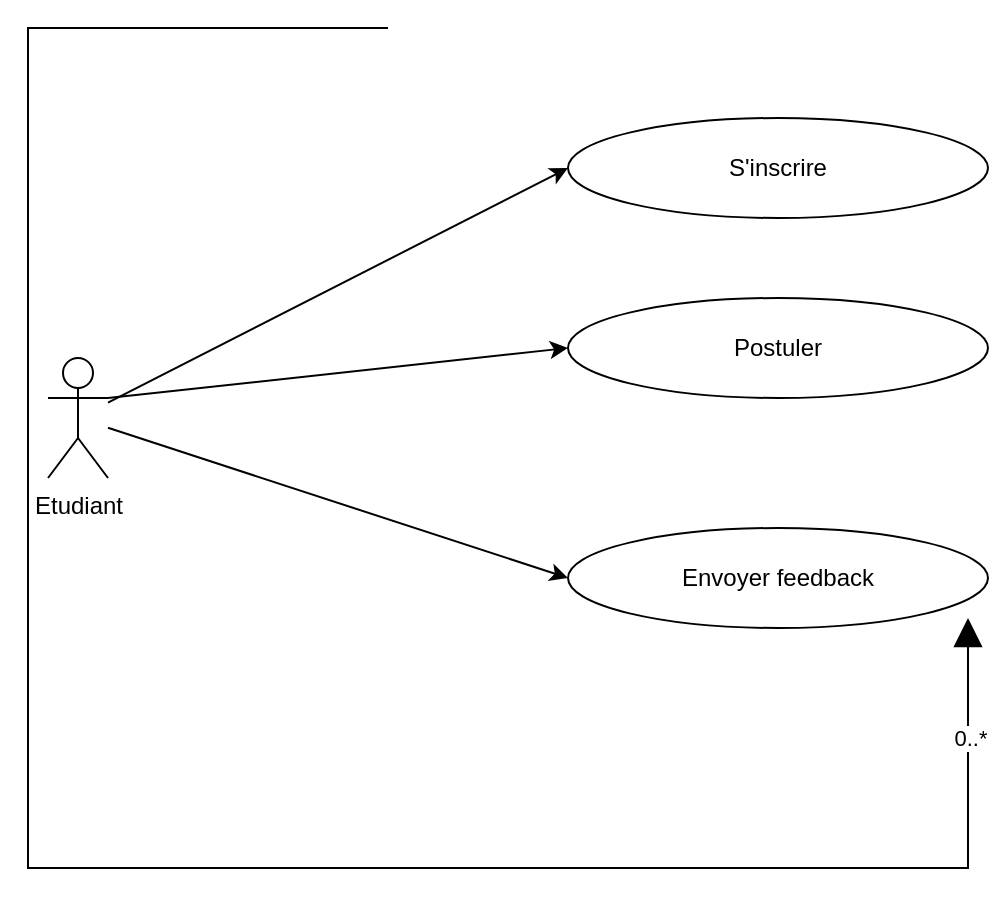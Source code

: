 <mxfile version="24.5.4" type="device">
  <diagram id="university_masters_app_diagram" name="University Masters App">
    <mxGraphModel dx="989" dy="537" grid="1" gridSize="10" guides="1" tooltips="1" connect="1" arrows="1" fold="1" page="1" pageScale="1" pageWidth="827" pageHeight="1169" math="0" shadow="0">
      <root>
        <mxCell id="0" />
        <mxCell id="1" parent="0" />
        <mxCell id="users_feedback" value="" style="endArrow=block;html=1;endSize=12;startArrow=none;startSize=14;startFill=0;edgeStyle=orthogonalEdgeStyle;rounded=0;exitX=0;exitY=0.5;exitDx=0;exitDy=0;entryX=0;entryY=0.5;entryDx=0;entryDy=0;endFill=1;" parent="1" target="feedback" edge="1">
          <mxGeometry relative="1" as="geometry">
            <mxPoint x="200" y="95" as="sourcePoint" />
            <mxPoint x="490" y="390" as="targetPoint" />
            <Array as="points">
              <mxPoint x="20" y="95" />
              <mxPoint x="20" y="515" />
            </Array>
          </mxGeometry>
        </mxCell>
        <mxCell id="users_feedback_label2" value="0..*" style="edgeLabel;html=1;align=center;verticalAlign=middle;resizable=0;points=[];" parent="users_feedback" vertex="1" connectable="0">
          <mxGeometry x="0.9" y="-1" relative="1" as="geometry">
            <mxPoint as="offset" />
          </mxGeometry>
        </mxCell>
        <mxCell id="Ic68_rj7VZZmHHNEVSfd-19" value="Etudiant" style="shape=umlActor;verticalLabelPosition=bottom;verticalAlign=top;html=1;outlineConnect=0;" vertex="1" parent="1">
          <mxGeometry x="30" y="260" width="30" height="60" as="geometry" />
        </mxCell>
        <mxCell id="Ic68_rj7VZZmHHNEVSfd-24" value="S&#39;inscrire" style="ellipse;whiteSpace=wrap;html=1;" vertex="1" parent="1">
          <mxGeometry x="290" y="140" width="210" height="50" as="geometry" />
        </mxCell>
        <mxCell id="Ic68_rj7VZZmHHNEVSfd-26" value="" style="endArrow=classic;html=1;rounded=0;entryX=0;entryY=0.5;entryDx=0;entryDy=0;" edge="1" parent="1" source="Ic68_rj7VZZmHHNEVSfd-19" target="Ic68_rj7VZZmHHNEVSfd-24">
          <mxGeometry width="50" height="50" relative="1" as="geometry">
            <mxPoint x="480" y="300" as="sourcePoint" />
            <mxPoint x="530" y="250" as="targetPoint" />
            <Array as="points" />
          </mxGeometry>
        </mxCell>
        <mxCell id="Ic68_rj7VZZmHHNEVSfd-27" value="Envoyer feedback" style="ellipse;whiteSpace=wrap;html=1;" vertex="1" parent="1">
          <mxGeometry x="290" y="345" width="210" height="50" as="geometry" />
        </mxCell>
        <mxCell id="Ic68_rj7VZZmHHNEVSfd-28" value="" style="endArrow=classic;html=1;rounded=0;entryX=0;entryY=0.5;entryDx=0;entryDy=0;" edge="1" parent="1" target="Ic68_rj7VZZmHHNEVSfd-27" source="Ic68_rj7VZZmHHNEVSfd-19">
          <mxGeometry width="50" height="50" relative="1" as="geometry">
            <mxPoint x="70" y="467" as="sourcePoint" />
            <mxPoint x="540" y="440" as="targetPoint" />
            <Array as="points" />
          </mxGeometry>
        </mxCell>
        <mxCell id="Ic68_rj7VZZmHHNEVSfd-36" value="Postuler" style="ellipse;whiteSpace=wrap;html=1;" vertex="1" parent="1">
          <mxGeometry x="290" y="230" width="210" height="50" as="geometry" />
        </mxCell>
        <mxCell id="Ic68_rj7VZZmHHNEVSfd-37" value="" style="endArrow=classic;html=1;rounded=0;entryX=0;entryY=0.5;entryDx=0;entryDy=0;" edge="1" parent="1" target="Ic68_rj7VZZmHHNEVSfd-36">
          <mxGeometry width="50" height="50" relative="1" as="geometry">
            <mxPoint x="60" y="280" as="sourcePoint" />
            <mxPoint x="520" y="340" as="targetPoint" />
            <Array as="points" />
          </mxGeometry>
        </mxCell>
      </root>
    </mxGraphModel>
  </diagram>
</mxfile>
